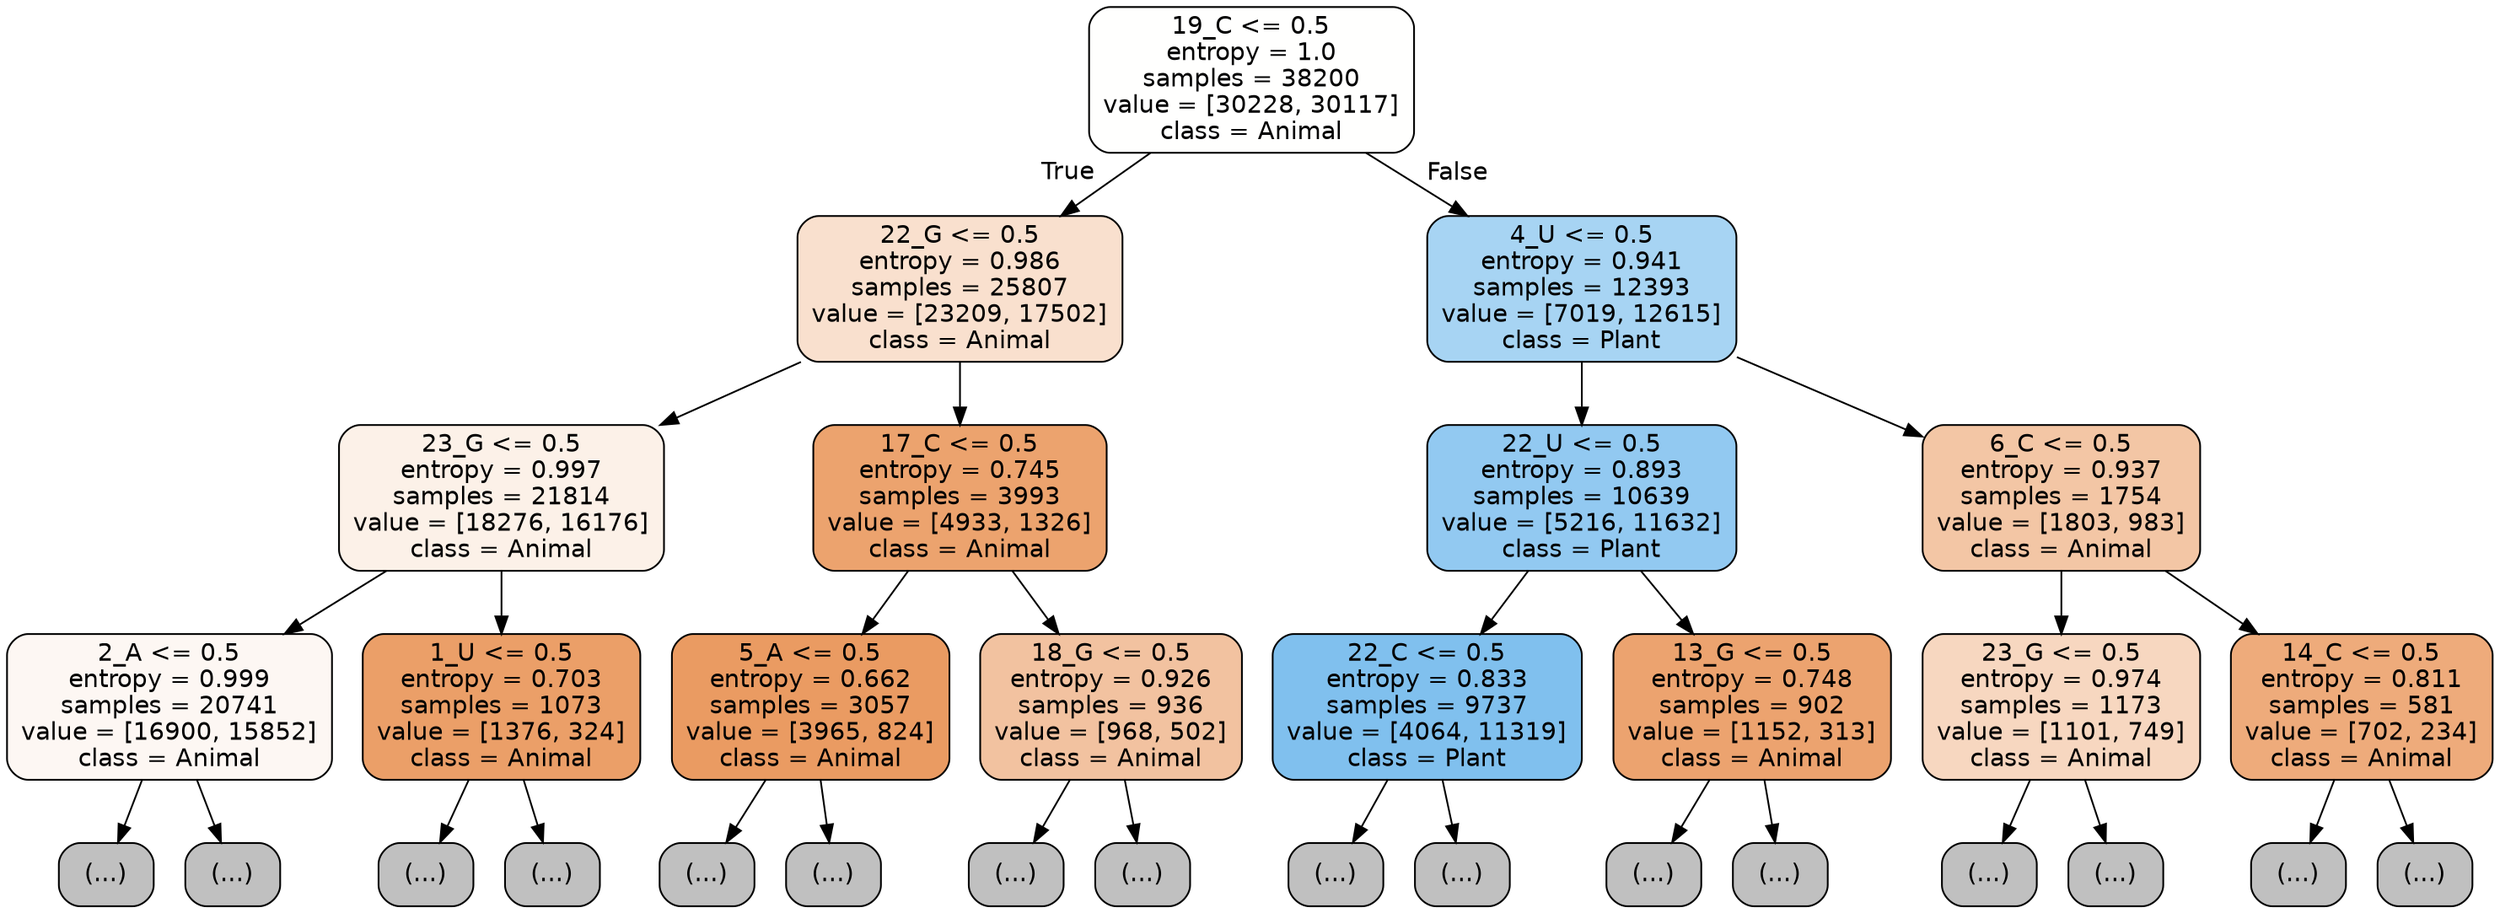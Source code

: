 digraph Tree {
node [shape=box, style="filled, rounded", color="black", fontname="helvetica"] ;
edge [fontname="helvetica"] ;
0 [label="19_C <= 0.5\nentropy = 1.0\nsamples = 38200\nvalue = [30228, 30117]\nclass = Animal", fillcolor="#fffffe"] ;
1 [label="22_G <= 0.5\nentropy = 0.986\nsamples = 25807\nvalue = [23209, 17502]\nclass = Animal", fillcolor="#f9e0ce"] ;
0 -> 1 [labeldistance=2.5, labelangle=45, headlabel="True"] ;
2 [label="23_G <= 0.5\nentropy = 0.997\nsamples = 21814\nvalue = [18276, 16176]\nclass = Animal", fillcolor="#fcf1e8"] ;
1 -> 2 ;
3 [label="2_A <= 0.5\nentropy = 0.999\nsamples = 20741\nvalue = [16900, 15852]\nclass = Animal", fillcolor="#fdf7f3"] ;
2 -> 3 ;
4 [label="(...)", fillcolor="#C0C0C0"] ;
3 -> 4 ;
8033 [label="(...)", fillcolor="#C0C0C0"] ;
3 -> 8033 ;
10660 [label="1_U <= 0.5\nentropy = 0.703\nsamples = 1073\nvalue = [1376, 324]\nclass = Animal", fillcolor="#eb9f68"] ;
2 -> 10660 ;
10661 [label="(...)", fillcolor="#C0C0C0"] ;
10660 -> 10661 ;
10920 [label="(...)", fillcolor="#C0C0C0"] ;
10660 -> 10920 ;
11063 [label="17_C <= 0.5\nentropy = 0.745\nsamples = 3993\nvalue = [4933, 1326]\nclass = Animal", fillcolor="#eca36e"] ;
1 -> 11063 ;
11064 [label="5_A <= 0.5\nentropy = 0.662\nsamples = 3057\nvalue = [3965, 824]\nclass = Animal", fillcolor="#ea9b62"] ;
11063 -> 11064 ;
11065 [label="(...)", fillcolor="#C0C0C0"] ;
11064 -> 11065 ;
11894 [label="(...)", fillcolor="#C0C0C0"] ;
11064 -> 11894 ;
12167 [label="18_G <= 0.5\nentropy = 0.926\nsamples = 936\nvalue = [968, 502]\nclass = Animal", fillcolor="#f2c2a0"] ;
11063 -> 12167 ;
12168 [label="(...)", fillcolor="#C0C0C0"] ;
12167 -> 12168 ;
12437 [label="(...)", fillcolor="#C0C0C0"] ;
12167 -> 12437 ;
12510 [label="4_U <= 0.5\nentropy = 0.941\nsamples = 12393\nvalue = [7019, 12615]\nclass = Plant", fillcolor="#a7d4f3"] ;
0 -> 12510 [labeldistance=2.5, labelangle=-45, headlabel="False"] ;
12511 [label="22_U <= 0.5\nentropy = 0.893\nsamples = 10639\nvalue = [5216, 11632]\nclass = Plant", fillcolor="#92c9f1"] ;
12510 -> 12511 ;
12512 [label="22_C <= 0.5\nentropy = 0.833\nsamples = 9737\nvalue = [4064, 11319]\nclass = Plant", fillcolor="#80c0ee"] ;
12511 -> 12512 ;
12513 [label="(...)", fillcolor="#C0C0C0"] ;
12512 -> 12513 ;
15038 [label="(...)", fillcolor="#C0C0C0"] ;
12512 -> 15038 ;
15489 [label="13_G <= 0.5\nentropy = 0.748\nsamples = 902\nvalue = [1152, 313]\nclass = Animal", fillcolor="#eca36f"] ;
12511 -> 15489 ;
15490 [label="(...)", fillcolor="#C0C0C0"] ;
15489 -> 15490 ;
15783 [label="(...)", fillcolor="#C0C0C0"] ;
15489 -> 15783 ;
15878 [label="6_C <= 0.5\nentropy = 0.937\nsamples = 1754\nvalue = [1803, 983]\nclass = Animal", fillcolor="#f3c6a5"] ;
12510 -> 15878 ;
15879 [label="23_G <= 0.5\nentropy = 0.974\nsamples = 1173\nvalue = [1101, 749]\nclass = Animal", fillcolor="#f7d7c0"] ;
15878 -> 15879 ;
15880 [label="(...)", fillcolor="#C0C0C0"] ;
15879 -> 15880 ;
16557 [label="(...)", fillcolor="#C0C0C0"] ;
15879 -> 16557 ;
16586 [label="14_C <= 0.5\nentropy = 0.811\nsamples = 581\nvalue = [702, 234]\nclass = Animal", fillcolor="#eeab7b"] ;
15878 -> 16586 ;
16587 [label="(...)", fillcolor="#C0C0C0"] ;
16586 -> 16587 ;
16778 [label="(...)", fillcolor="#C0C0C0"] ;
16586 -> 16778 ;
}